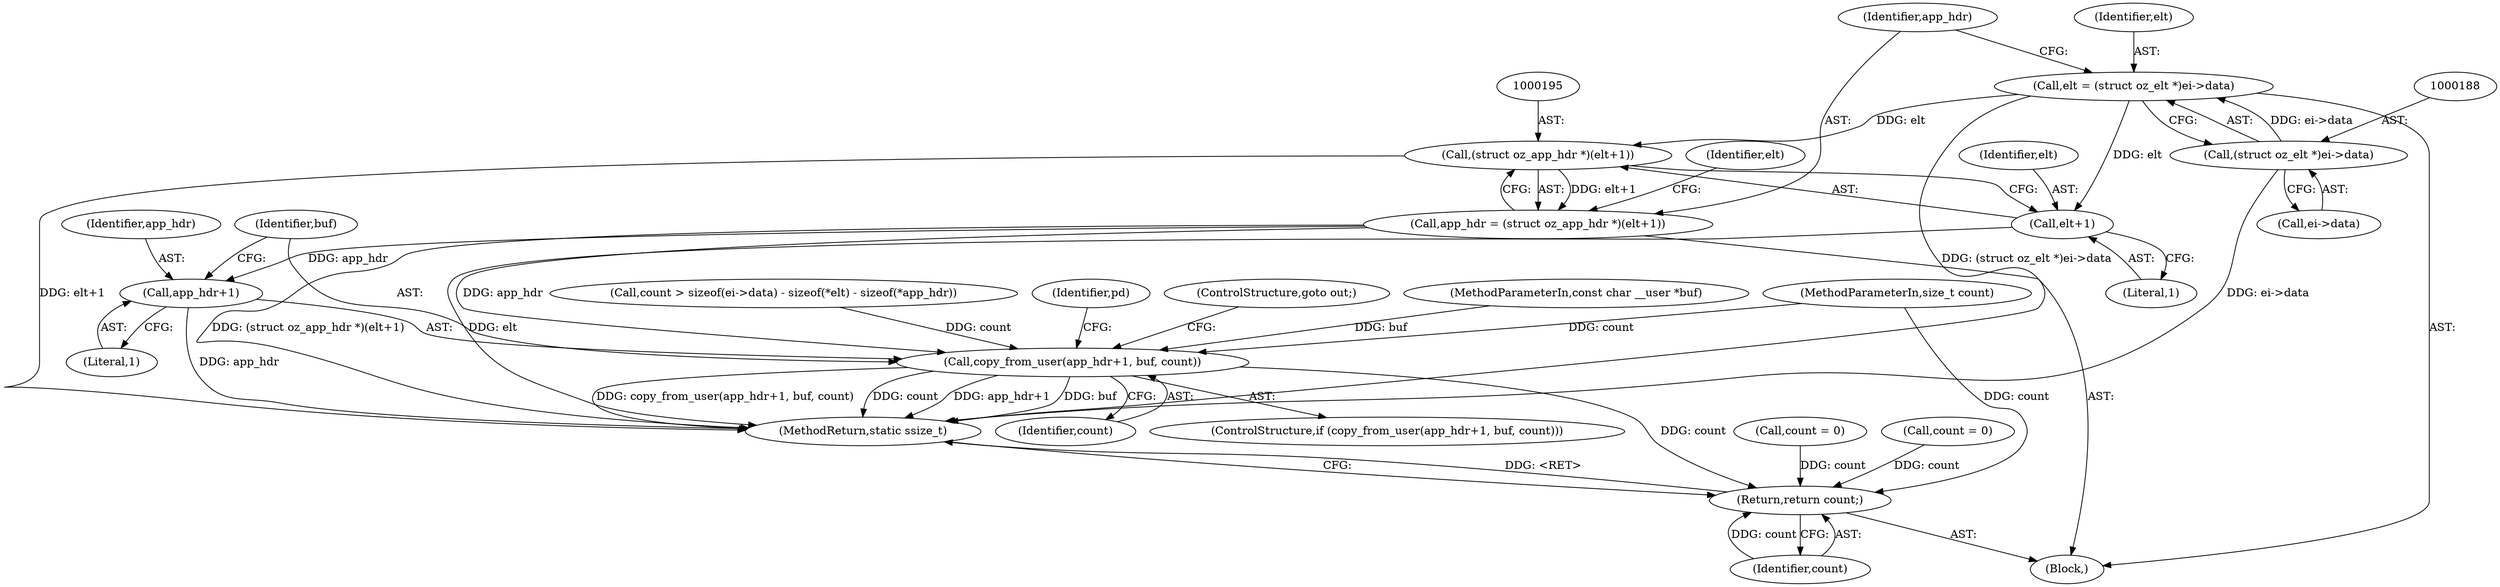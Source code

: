 digraph "0_linux_c2c65cd2e14ada6de44cb527e7f1990bede24e15@pointer" {
"1000185" [label="(Call,elt = (struct oz_elt *)ei->data)"];
"1000187" [label="(Call,(struct oz_elt *)ei->data)"];
"1000194" [label="(Call,(struct oz_app_hdr *)(elt+1))"];
"1000192" [label="(Call,app_hdr = (struct oz_app_hdr *)(elt+1))"];
"1000233" [label="(Call,copy_from_user(app_hdr+1, buf, count))"];
"1000334" [label="(Return,return count;)"];
"1000234" [label="(Call,app_hdr+1)"];
"1000196" [label="(Call,elt+1)"];
"1000234" [label="(Call,app_hdr+1)"];
"1000238" [label="(Identifier,count)"];
"1000316" [label="(Call,count = 0)"];
"1000102" [label="(MethodParameterIn,const char __user *buf)"];
"1000201" [label="(Identifier,elt)"];
"1000193" [label="(Identifier,app_hdr)"];
"1000198" [label="(Literal,1)"];
"1000197" [label="(Identifier,elt)"];
"1000233" [label="(Call,copy_from_user(app_hdr+1, buf, count))"];
"1000189" [label="(Call,ei->data)"];
"1000232" [label="(ControlStructure,if (copy_from_user(app_hdr+1, buf, count)))"];
"1000192" [label="(Call,app_hdr = (struct oz_app_hdr *)(elt+1))"];
"1000194" [label="(Call,(struct oz_app_hdr *)(elt+1))"];
"1000105" [label="(Block,)"];
"1000186" [label="(Identifier,elt)"];
"1000335" [label="(Identifier,count)"];
"1000336" [label="(MethodReturn,static ssize_t)"];
"1000187" [label="(Call,(struct oz_elt *)ei->data)"];
"1000113" [label="(Call,count > sizeof(ei->data) - sizeof(*elt) - sizeof(*app_hdr))"];
"1000237" [label="(Identifier,buf)"];
"1000236" [label="(Literal,1)"];
"1000103" [label="(MethodParameterIn,size_t count)"];
"1000244" [label="(Identifier,pd)"];
"1000239" [label="(ControlStructure,goto out;)"];
"1000235" [label="(Identifier,app_hdr)"];
"1000196" [label="(Call,elt+1)"];
"1000181" [label="(Call,count = 0)"];
"1000334" [label="(Return,return count;)"];
"1000185" [label="(Call,elt = (struct oz_elt *)ei->data)"];
"1000185" -> "1000105"  [label="AST: "];
"1000185" -> "1000187"  [label="CFG: "];
"1000186" -> "1000185"  [label="AST: "];
"1000187" -> "1000185"  [label="AST: "];
"1000193" -> "1000185"  [label="CFG: "];
"1000185" -> "1000336"  [label="DDG: (struct oz_elt *)ei->data"];
"1000187" -> "1000185"  [label="DDG: ei->data"];
"1000185" -> "1000194"  [label="DDG: elt"];
"1000185" -> "1000196"  [label="DDG: elt"];
"1000187" -> "1000189"  [label="CFG: "];
"1000188" -> "1000187"  [label="AST: "];
"1000189" -> "1000187"  [label="AST: "];
"1000187" -> "1000336"  [label="DDG: ei->data"];
"1000194" -> "1000192"  [label="AST: "];
"1000194" -> "1000196"  [label="CFG: "];
"1000195" -> "1000194"  [label="AST: "];
"1000196" -> "1000194"  [label="AST: "];
"1000192" -> "1000194"  [label="CFG: "];
"1000194" -> "1000336"  [label="DDG: elt+1"];
"1000194" -> "1000192"  [label="DDG: elt+1"];
"1000192" -> "1000105"  [label="AST: "];
"1000193" -> "1000192"  [label="AST: "];
"1000201" -> "1000192"  [label="CFG: "];
"1000192" -> "1000336"  [label="DDG: (struct oz_app_hdr *)(elt+1)"];
"1000192" -> "1000233"  [label="DDG: app_hdr"];
"1000192" -> "1000234"  [label="DDG: app_hdr"];
"1000233" -> "1000232"  [label="AST: "];
"1000233" -> "1000238"  [label="CFG: "];
"1000234" -> "1000233"  [label="AST: "];
"1000237" -> "1000233"  [label="AST: "];
"1000238" -> "1000233"  [label="AST: "];
"1000239" -> "1000233"  [label="CFG: "];
"1000244" -> "1000233"  [label="CFG: "];
"1000233" -> "1000336"  [label="DDG: buf"];
"1000233" -> "1000336"  [label="DDG: copy_from_user(app_hdr+1, buf, count)"];
"1000233" -> "1000336"  [label="DDG: count"];
"1000233" -> "1000336"  [label="DDG: app_hdr+1"];
"1000102" -> "1000233"  [label="DDG: buf"];
"1000103" -> "1000233"  [label="DDG: count"];
"1000113" -> "1000233"  [label="DDG: count"];
"1000233" -> "1000334"  [label="DDG: count"];
"1000334" -> "1000105"  [label="AST: "];
"1000334" -> "1000335"  [label="CFG: "];
"1000335" -> "1000334"  [label="AST: "];
"1000336" -> "1000334"  [label="CFG: "];
"1000334" -> "1000336"  [label="DDG: <RET>"];
"1000335" -> "1000334"  [label="DDG: count"];
"1000181" -> "1000334"  [label="DDG: count"];
"1000316" -> "1000334"  [label="DDG: count"];
"1000103" -> "1000334"  [label="DDG: count"];
"1000234" -> "1000236"  [label="CFG: "];
"1000235" -> "1000234"  [label="AST: "];
"1000236" -> "1000234"  [label="AST: "];
"1000237" -> "1000234"  [label="CFG: "];
"1000234" -> "1000336"  [label="DDG: app_hdr"];
"1000196" -> "1000198"  [label="CFG: "];
"1000197" -> "1000196"  [label="AST: "];
"1000198" -> "1000196"  [label="AST: "];
"1000196" -> "1000336"  [label="DDG: elt"];
}
